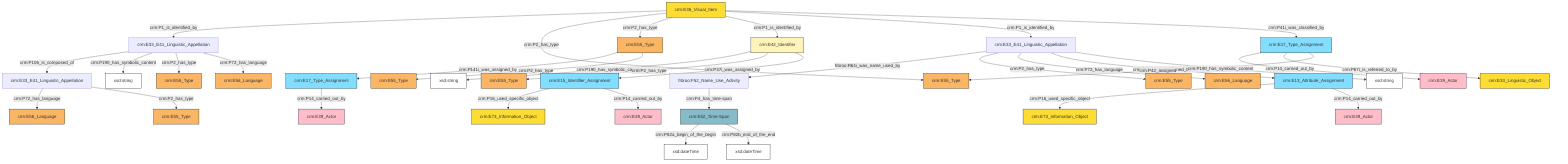 flowchart TD
classDef Literal fill:#ffffff,stroke:#000000,color:;
classDef Literal_URI fill:#ffffff,stroke:#000000,color:;
classDef crm_E1_CRM_Entity fill:#ffffff,stroke:#000000,color:;
classDef crm_E1_CRM_Entity_URI fill:#ffffff,stroke:#000000,color:;
classDef crm_E2_Temporal_Entity fill:#82ddff,stroke:#000000,color:;
classDef crm_E2_Temporal_Entity_URI fill:#d2effa,stroke:#000000,color:;
classDef crm_E55_Type fill:#fab565,stroke:#000000,color:;
classDef crm_E55_Type_URI fill:#fde7ce,stroke:#000000,color:;
classDef crm_E52_Time-Span fill:#86bcc8,stroke:#000000,color:;
classDef crm_E52_Time-Span_URI fill:#dcebef,stroke:#000000,color:;
classDef crm_E41_Appellation fill:#fef3ba,stroke:#000000,color:;
classDef crm_E41_Appellation_URI fill:#fffae6,stroke:#000000,color:;
classDef crm_E53_Place fill:#94cc7d,stroke:#000000,color:;
classDef crm_E53_Place_URI fill:#e1f1da,stroke:#000000,color:;
classDef crm_E77_Persistent_Item fill:#ffffff,stroke:#000000,color:;
classDef crm_E77_Persistent_Item_URI fill:#ffffff,stroke:#000000,color:;
classDef crm_E28_Conceptual_Object fill:#fddc34,stroke:#000000,color:;
classDef crm_E28_Conceptual_Object_URI fill:#fef6cd,stroke:#000000,color:;
classDef crm_E18_Physical_Thing fill:#c78e66,stroke:#000000,color:;
classDef crm_E18_Physical_Thing_URI fill:#e3c8b5,stroke:#000000,color:;
classDef crm_E39_Actor fill:#ffbdca,stroke:#000000,color:;
classDef crm_E39_Actor_URI fill:#ffe6eb,stroke:#000000,color:;
classDef crm_E54_Dimension fill:#b8b8b8,stroke:#000000,color:;
classDef crm_E54_Dimension_URI fill:#f2f2f2,stroke:#000000,color:;
classDef crm_E92_Spacetime_Volume fill:#cc80ff,stroke:#000000,color:;
classDef crm_E92_Spacetime_Volume_URI fill:#ebccff,stroke:#000000,color:;
classDef crm_E59_Primitive_Value fill:#f0f0f0,stroke:#000000,color:;
classDef crm_E59_Primitive_Value_URI fill:#f2f2f2,stroke:#000000,color:;
classDef crm_PC0_Typed_CRM_Property fill:#ffffff,stroke:#000000,color:;
classDef crm_PC0_Typed_CRM_Property_URI fill:#ffffff,stroke:#000000,color:;
classDef Multi fill:#cccccc,stroke:#000000,color:;
classDef Multi_URI fill:#cccccc,stroke:#000000,color:;
0["crm:E33_E41_Linguistic_Appellation"]:::Default -->|crm:P72_has_language| 1["crm:E56_Language"]:::crm_E55_Type
2["crm:E33_E41_Linguistic_Appellation"]:::Default -->|crm:P106_is_composed_of| 0["crm:E33_E41_Linguistic_Appellation"]:::Default
3["crm:E36_Visual_Item"]:::crm_E28_Conceptual_Object -->|crm:P1_is_identified_by| 2["crm:E33_E41_Linguistic_Appellation"]:::Default
4["crm:E13_Attribute_Assignment"]:::crm_E2_Temporal_Entity -->|crm:P16_used_specific_object| 5["crm:E73_Information_Object"]:::crm_E28_Conceptual_Object
6["crm:E15_Identifier_Assignment"]:::crm_E2_Temporal_Entity -->|crm:P16_used_specific_object| 7["crm:E73_Information_Object"]:::crm_E28_Conceptual_Object
10["crm:E42_Identifier"]:::crm_E41_Appellation -->|crm:P190_has_symbolic_content| 11["xsd:string"]:::Literal
14["crm:E33_E41_Linguistic_Appellation"]:::Default -->|frbroo:R64i_was_name_used_by| 15["frbroo:F52_Name_Use_Activity"]:::Default
16["crm:E52_Time-Span"]:::crm_E52_Time-Span -->|crm:P82a_begin_of_the_begin| 17["xsd:dateTime"]:::Literal
3["crm:E36_Visual_Item"]:::crm_E28_Conceptual_Object -->|crm:P2_has_type| 19["crm:E55_Type"]:::crm_E55_Type
14["crm:E33_E41_Linguistic_Appellation"]:::Default -->|crm:P2_has_type| 20["crm:E55_Type"]:::crm_E55_Type
10["crm:E42_Identifier"]:::crm_E41_Appellation -->|crm:P2_has_type| 12["crm:E55_Type"]:::crm_E55_Type
21["crm:E17_Type_Assignment"]:::crm_E2_Temporal_Entity -->|crm:P14_carried_out_by| 22["crm:E39_Actor"]:::crm_E39_Actor
23["crm:E55_Type"]:::crm_E55_Type -->|crm:P141i_was_assigned_by| 21["crm:E17_Type_Assignment"]:::crm_E2_Temporal_Entity
14["crm:E33_E41_Linguistic_Appellation"]:::Default -->|crm:P72_has_language| 26["crm:E56_Language"]:::crm_E55_Type
27["crm:E17_Type_Assignment"]:::crm_E2_Temporal_Entity -->|crm:P14_carried_out_by| 8["crm:E39_Actor"]:::crm_E39_Actor
3["crm:E36_Visual_Item"]:::crm_E28_Conceptual_Object -->|crm:P2_has_type| 23["crm:E55_Type"]:::crm_E55_Type
3["crm:E36_Visual_Item"]:::crm_E28_Conceptual_Object -->|crm:P1_is_identified_by| 10["crm:E42_Identifier"]:::crm_E41_Appellation
3["crm:E36_Visual_Item"]:::crm_E28_Conceptual_Object -->|crm:P1_is_identified_by| 14["crm:E33_E41_Linguistic_Appellation"]:::Default
14["crm:E33_E41_Linguistic_Appellation"]:::Default -->|crm:P141i_was_assigned_by| 4["crm:E13_Attribute_Assignment"]:::crm_E2_Temporal_Entity
2["crm:E33_E41_Linguistic_Appellation"]:::Default -->|crm:P190_has_symbolic_content| 33["xsd:string"]:::Literal
16["crm:E52_Time-Span"]:::crm_E52_Time-Span -->|crm:P82b_end_of_the_end| 34["xsd:dateTime"]:::Literal
4["crm:E13_Attribute_Assignment"]:::crm_E2_Temporal_Entity -->|crm:P14_carried_out_by| 42["crm:E39_Actor"]:::crm_E39_Actor
2["crm:E33_E41_Linguistic_Appellation"]:::Default -->|crm:P2_has_type| 47["crm:E55_Type"]:::crm_E55_Type
15["frbroo:F52_Name_Use_Activity"]:::Default -->|crm:P4_has_time-span| 16["crm:E52_Time-Span"]:::crm_E52_Time-Span
27["crm:E17_Type_Assignment"]:::crm_E2_Temporal_Entity -->|crm:P67i_is_referred_to_by| 44["crm:E33_Linguistic_Object"]:::crm_E28_Conceptual_Object
2["crm:E33_E41_Linguistic_Appellation"]:::Default -->|crm:P72_has_language| 50["crm:E56_Language"]:::crm_E55_Type
3["crm:E36_Visual_Item"]:::crm_E28_Conceptual_Object -->|crm:P41i_was_classified_by| 27["crm:E17_Type_Assignment"]:::crm_E2_Temporal_Entity
27["crm:E17_Type_Assignment"]:::crm_E2_Temporal_Entity -->|crm:P42_assigned| 19["crm:E55_Type"]:::crm_E55_Type
10["crm:E42_Identifier"]:::crm_E41_Appellation -->|crm:P37i_was_assigned_by| 6["crm:E15_Identifier_Assignment"]:::crm_E2_Temporal_Entity
23["crm:E55_Type"]:::crm_E55_Type -->|crm:P2_has_type| 55["crm:E55_Type"]:::crm_E55_Type
0["crm:E33_E41_Linguistic_Appellation"]:::Default -->|crm:P2_has_type| 35["crm:E55_Type"]:::crm_E55_Type
14["crm:E33_E41_Linguistic_Appellation"]:::Default -->|crm:P190_has_symbolic_content| 58["xsd:string"]:::Literal
6["crm:E15_Identifier_Assignment"]:::crm_E2_Temporal_Entity -->|crm:P14_carried_out_by| 38["crm:E39_Actor"]:::crm_E39_Actor